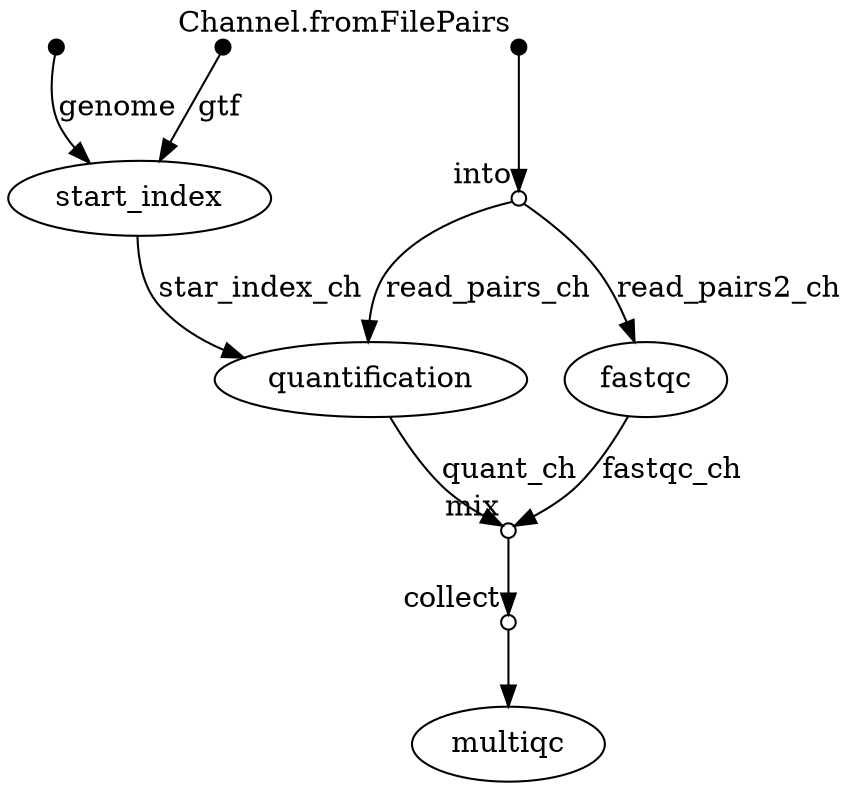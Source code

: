 digraph "flowchart" {
p0 [shape=point,label="",fixedsize=true,width=0.1];
p2 [label="start_index"];
p0 -> p2 [label="genome"];

p1 [shape=point,label="",fixedsize=true,width=0.1];
p2 [label="start_index"];
p1 -> p2 [label="gtf"];

p2 [label="start_index"];
p5 [label="quantification"];
p2 -> p5 [label="star_index_ch"];

p3 [shape=point,label="",fixedsize=true,width=0.1,xlabel="Channel.fromFilePairs"];
p4 [shape=circle,label="",fixedsize=true,width=0.1,xlabel="into"];
p3 -> p4;

p4 [shape=circle,label="",fixedsize=true,width=0.1,xlabel="into"];
p5 [label="quantification"];
p4 -> p5 [label="read_pairs_ch"];

p4 [shape=circle,label="",fixedsize=true,width=0.1,xlabel="into"];
p6 [label="fastqc"];
p4 -> p6 [label="read_pairs2_ch"];

p5 [label="quantification"];
p7 [shape=circle,label="",fixedsize=true,width=0.1,xlabel="mix"];
p5 -> p7 [label="quant_ch"];

p6 [label="fastqc"];
p7 [shape=circle,label="",fixedsize=true,width=0.1,xlabel="mix"];
p6 -> p7 [label="fastqc_ch"];

p7 [shape=circle,label="",fixedsize=true,width=0.1,xlabel="mix"];
p8 [shape=circle,label="",fixedsize=true,width=0.1,xlabel="collect"];
p7 -> p8;

p8 [shape=circle,label="",fixedsize=true,width=0.1,xlabel="collect"];
p9 [label="multiqc"];
p8 -> p9;

}

